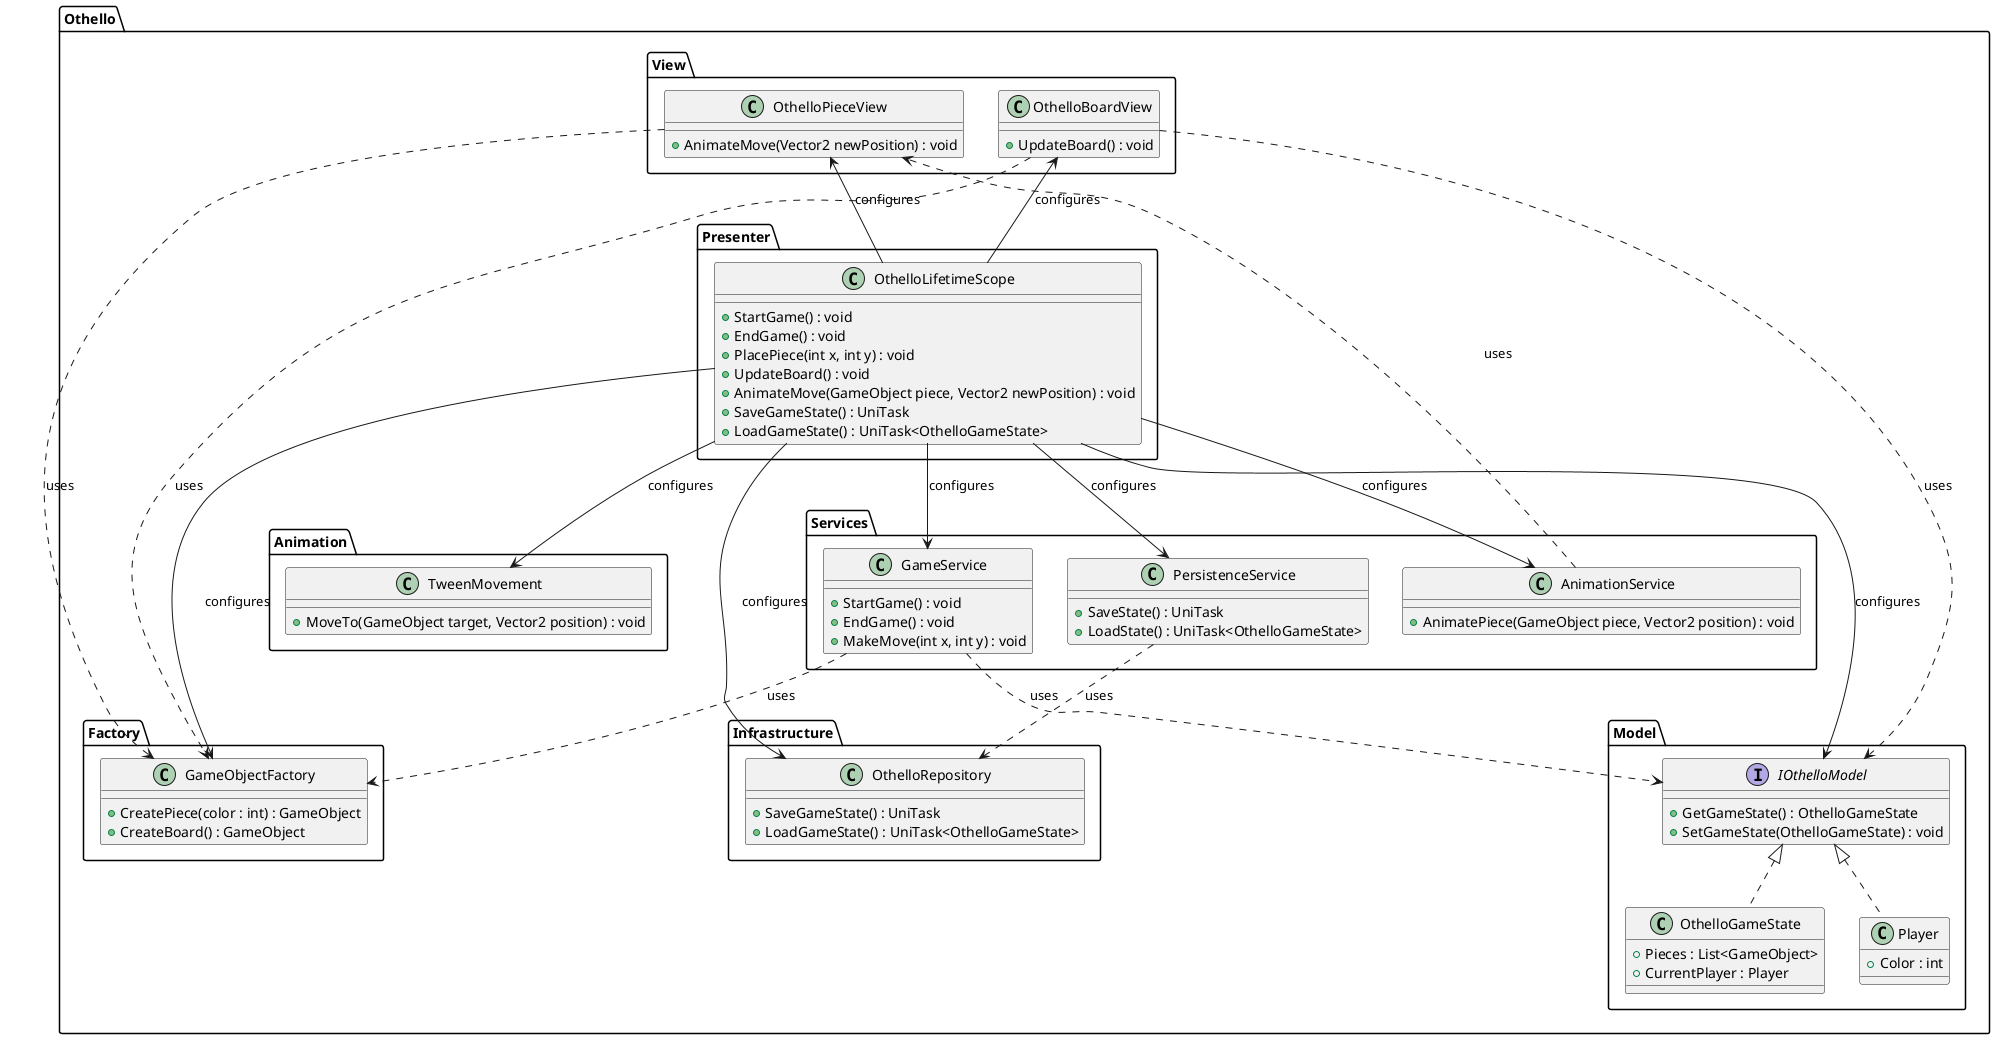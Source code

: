 @startuml

package "Othello" {
    package Model {
        interface IOthelloModel {
            +GetGameState() : OthelloGameState
            +SetGameState(OthelloGameState) : void
        }

        class OthelloGameState {
            +Pieces : List<GameObject>
            +CurrentPlayer : Player
        }

        class Player {
            +Color : int
        }
    }

    package View {
        class OthelloBoardView {
            +UpdateBoard() : void
        }

        class OthelloPieceView {
            +AnimateMove(Vector2 newPosition) : void
        }
    }

    package Presenter {
        class OthelloLifetimeScope {
            +StartGame() : void
            +EndGame() : void
            +PlacePiece(int x, int y) : void
            +UpdateBoard() : void
            +AnimateMove(GameObject piece, Vector2 newPosition) : void
            +SaveGameState() : UniTask
            +LoadGameState() : UniTask<OthelloGameState>
        }
    }

    package Infrastructure {
        class OthelloRepository {
            +SaveGameState() : UniTask
            +LoadGameState() : UniTask<OthelloGameState>
        }
    }

    package Animation {
        class TweenMovement {
            +MoveTo(GameObject target, Vector2 position) : void
        }
    }

    package Services {
        class GameService {
            +StartGame() : void
            +EndGame() : void
            +MakeMove(int x, int y) : void
        }

        class AnimationService {
            +AnimatePiece(GameObject piece, Vector2 position) : void
        }

        class PersistenceService {
            +SaveState() : UniTask
            +LoadState() : UniTask<OthelloGameState>
        }
    }

    package Factory {
        class GameObjectFactory {
            +CreatePiece(color : int) : GameObject
            +CreateBoard() : GameObject
        }
    }

    OthelloLifetimeScope -down-> Model.IOthelloModel : configures
    OthelloLifetimeScope -up-> View.OthelloBoardView : configures
    OthelloLifetimeScope -up-> View.OthelloPieceView : configures
    OthelloLifetimeScope -down-> Services.GameService : configures
    OthelloLifetimeScope -down-> Services.AnimationService : configures
    OthelloLifetimeScope -down-> Services.PersistenceService : configures
    OthelloLifetimeScope -down-> Animation.TweenMovement : configures
    OthelloLifetimeScope -down-> Infrastructure.OthelloRepository : configures
    OthelloLifetimeScope -down-> Factory.GameObjectFactory : configures

    Model.IOthelloModel <|.. Model.OthelloGameState
    Model.IOthelloModel <|.. Model.Player

    Services.GameService .down.> Model.IOthelloModel : uses
    Services.AnimationService .down.> View.OthelloPieceView : uses
    Services.PersistenceService .down.> Infrastructure.OthelloRepository : uses
    View.OthelloBoardView .down.> Model.IOthelloModel : uses

    Services.GameService .down.> Factory.GameObjectFactory : uses
    View.OthelloBoardView .down.> Factory.GameObjectFactory : uses
    View.OthelloPieceView .down.> Factory.GameObjectFactory : uses

}

@enduml
